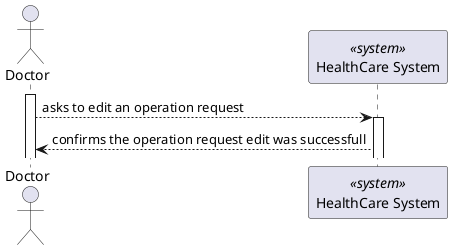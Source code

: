 @startuml

actor Doctor as "Doctor"
participant SYS as "HealthCare System" <<system>>

activate Doctor 

Doctor --> SYS : asks to edit an operation request

activate SYS 

SYS --> Doctor : confirms the operation request edit was successfull


@enduml